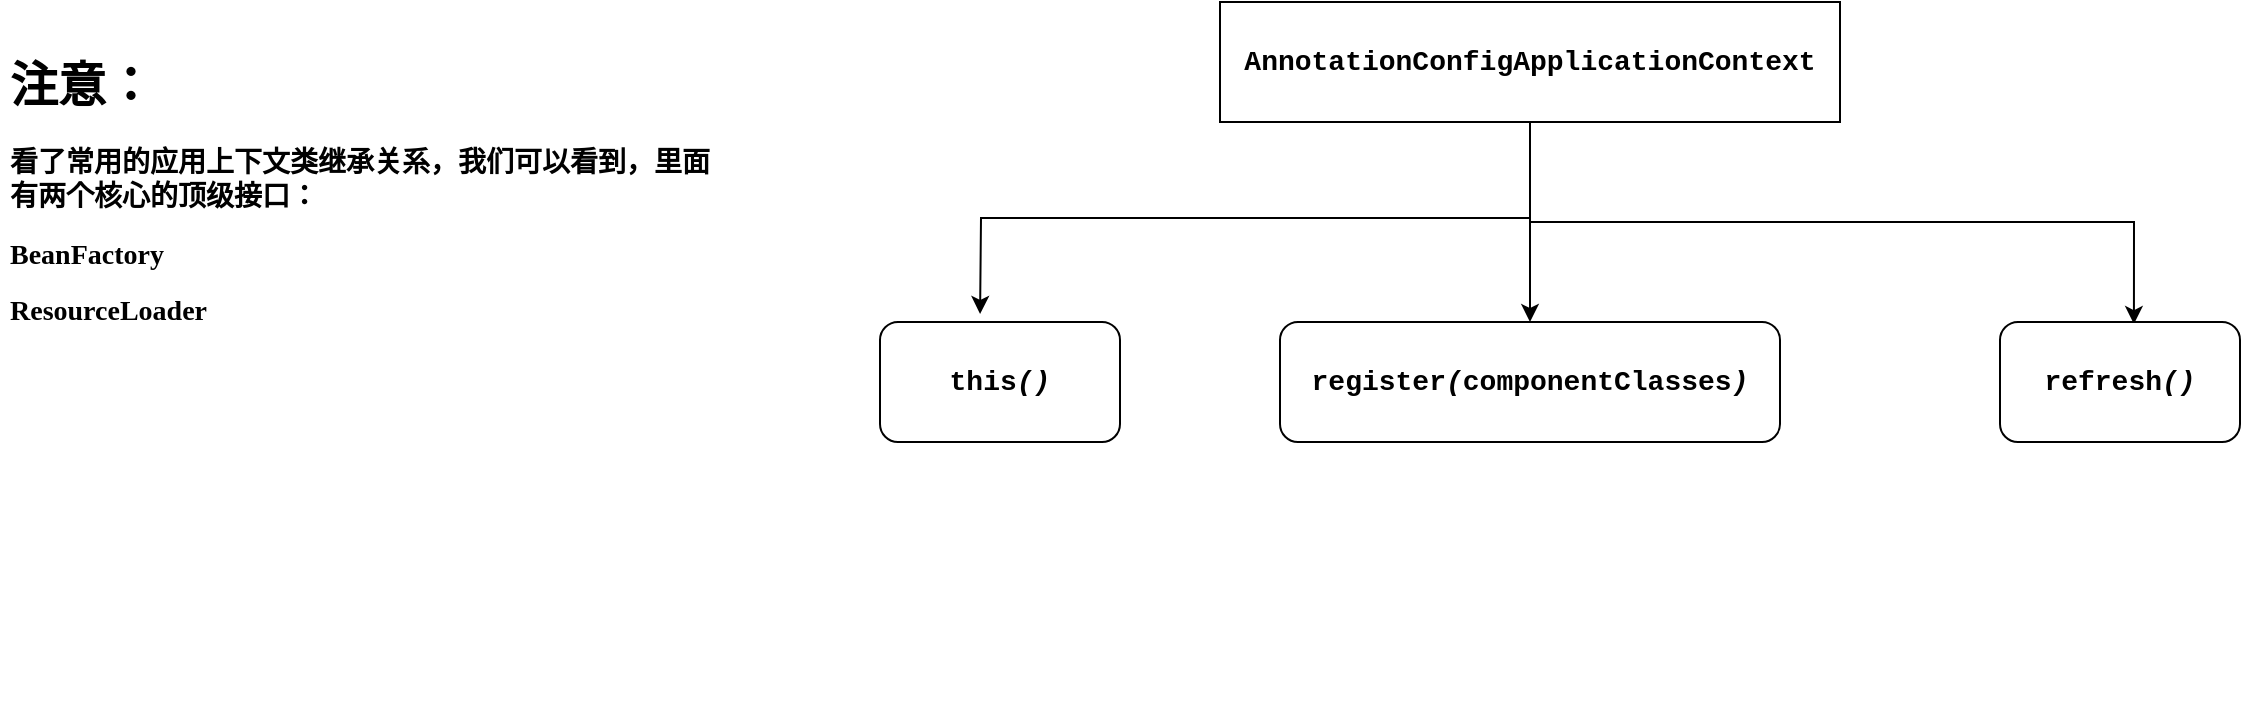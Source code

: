 <mxfile version="13.6.2" type="device"><diagram id="0EnB_LehhGFqhcxL5bhi" name="Page-1"><mxGraphModel dx="1422" dy="762" grid="0" gridSize="10" guides="1" tooltips="1" connect="1" arrows="1" fold="1" page="1" pageScale="1" pageWidth="827" pageHeight="1169" math="0" shadow="0"><root><mxCell id="0"/><mxCell id="1" parent="0"/><mxCell id="JgzQhNrMXvANMRXzXSHT-8" style="edgeStyle=orthogonalEdgeStyle;rounded=0;orthogonalLoop=1;jettySize=auto;html=1;exitX=0.5;exitY=1;exitDx=0;exitDy=0;entryX=0.667;entryY=-0.067;entryDx=0;entryDy=0;entryPerimeter=0;fontFamily=Times New Roman;fontColor=#000000;" edge="1" parent="1" source="JgzQhNrMXvANMRXzXSHT-1"><mxGeometry relative="1" as="geometry"><mxPoint x="530.04" y="163.98" as="targetPoint"/></mxGeometry></mxCell><mxCell id="JgzQhNrMXvANMRXzXSHT-9" style="edgeStyle=orthogonalEdgeStyle;rounded=0;orthogonalLoop=1;jettySize=auto;html=1;exitX=0.5;exitY=1;exitDx=0;exitDy=0;fontFamily=Times New Roman;fontColor=#000000;" edge="1" parent="1" source="JgzQhNrMXvANMRXzXSHT-1" target="JgzQhNrMXvANMRXzXSHT-4"><mxGeometry relative="1" as="geometry"/></mxCell><mxCell id="JgzQhNrMXvANMRXzXSHT-10" style="edgeStyle=orthogonalEdgeStyle;rounded=0;orthogonalLoop=1;jettySize=auto;html=1;exitX=0.5;exitY=1;exitDx=0;exitDy=0;entryX=0.558;entryY=0.017;entryDx=0;entryDy=0;entryPerimeter=0;fontFamily=Times New Roman;fontColor=#000000;" edge="1" parent="1" source="JgzQhNrMXvANMRXzXSHT-1" target="JgzQhNrMXvANMRXzXSHT-7"><mxGeometry relative="1" as="geometry"/></mxCell><mxCell id="JgzQhNrMXvANMRXzXSHT-1" value="&lt;pre style=&quot;font-family: &amp;quot;courier new&amp;quot;, monospace; font-size: 10.5pt;&quot;&gt;AnnotationConfigApplicationContext&lt;/pre&gt;" style="rounded=0;whiteSpace=wrap;html=1;labelBackgroundColor=#ffffff;fontStyle=1;" vertex="1" parent="1"><mxGeometry x="650" y="8" width="310" height="60" as="geometry"/></mxCell><mxCell id="JgzQhNrMXvANMRXzXSHT-4" value="&lt;pre style=&quot;font-family: &amp;#34;courier new&amp;#34; , monospace ; font-size: 10.5pt&quot;&gt;register&lt;span style=&quot;font-style: italic&quot;&gt;(&lt;/span&gt;componentClasses&lt;span style=&quot;font-style: italic&quot;&gt;)&lt;/span&gt;&lt;/pre&gt;" style="rounded=1;whiteSpace=wrap;html=1;labelBackgroundColor=#ffffff;fontFamily=Times New Roman;fontStyle=1" vertex="1" parent="1"><mxGeometry x="680" y="168" width="250" height="60" as="geometry"/></mxCell><mxCell id="JgzQhNrMXvANMRXzXSHT-6" value="&lt;pre style=&quot;font-family: &amp;quot;courier new&amp;quot;, monospace; font-size: 10.5pt;&quot;&gt;&lt;span style=&quot;&quot;&gt;this&lt;/span&gt;&lt;span style=&quot;font-style: italic;&quot;&gt;()&lt;/span&gt;&lt;/pre&gt;" style="rounded=1;whiteSpace=wrap;html=1;labelBackgroundColor=#ffffff;fontFamily=Times New Roman;fontStyle=1" vertex="1" parent="1"><mxGeometry x="480" y="168" width="120" height="60" as="geometry"/></mxCell><mxCell id="JgzQhNrMXvANMRXzXSHT-7" value="&lt;pre style=&quot;font-family: &amp;quot;courier new&amp;quot;, monospace; font-size: 10.5pt;&quot;&gt;&lt;pre style=&quot;font-family: &amp;quot;courier new&amp;quot; , monospace ; font-size: 10.5pt&quot;&gt;refresh&lt;span style=&quot;font-style: italic;&quot;&gt;()&lt;/span&gt;&lt;/pre&gt;&lt;/pre&gt;" style="rounded=1;whiteSpace=wrap;html=1;labelBackgroundColor=#ffffff;fontFamily=Times New Roman;fontStyle=1" vertex="1" parent="1"><mxGeometry x="1040" y="168" width="120" height="60" as="geometry"/></mxCell><mxCell id="JgzQhNrMXvANMRXzXSHT-12" value="&lt;h1&gt;注意：&lt;/h1&gt;&lt;p&gt;&lt;font face=&quot;楷体&quot; style=&quot;font-size: 14px&quot;&gt;&lt;b&gt;看了常用的应用上下文类继承关系，我们可以看到，里面有两个核心的顶级接口：&lt;/b&gt;&lt;/font&gt;&lt;/p&gt;&lt;p&gt;&lt;font style=&quot;font-size: 14px&quot;&gt;&lt;b&gt;BeanFactory&lt;/b&gt;&lt;/font&gt;&lt;/p&gt;&lt;p&gt;&lt;font style=&quot;font-size: 14px&quot;&gt;&lt;b&gt;ResourceLoader&lt;/b&gt;&lt;/font&gt;&lt;/p&gt;" style="text;html=1;strokeColor=none;fillColor=none;spacing=5;spacingTop=-20;whiteSpace=wrap;overflow=hidden;rounded=0;labelBackgroundColor=#ffffff;fontFamily=Times New Roman;fontColor=#000000;" vertex="1" parent="1"><mxGeometry x="40" y="30" width="360" height="330" as="geometry"/></mxCell></root></mxGraphModel></diagram></mxfile>